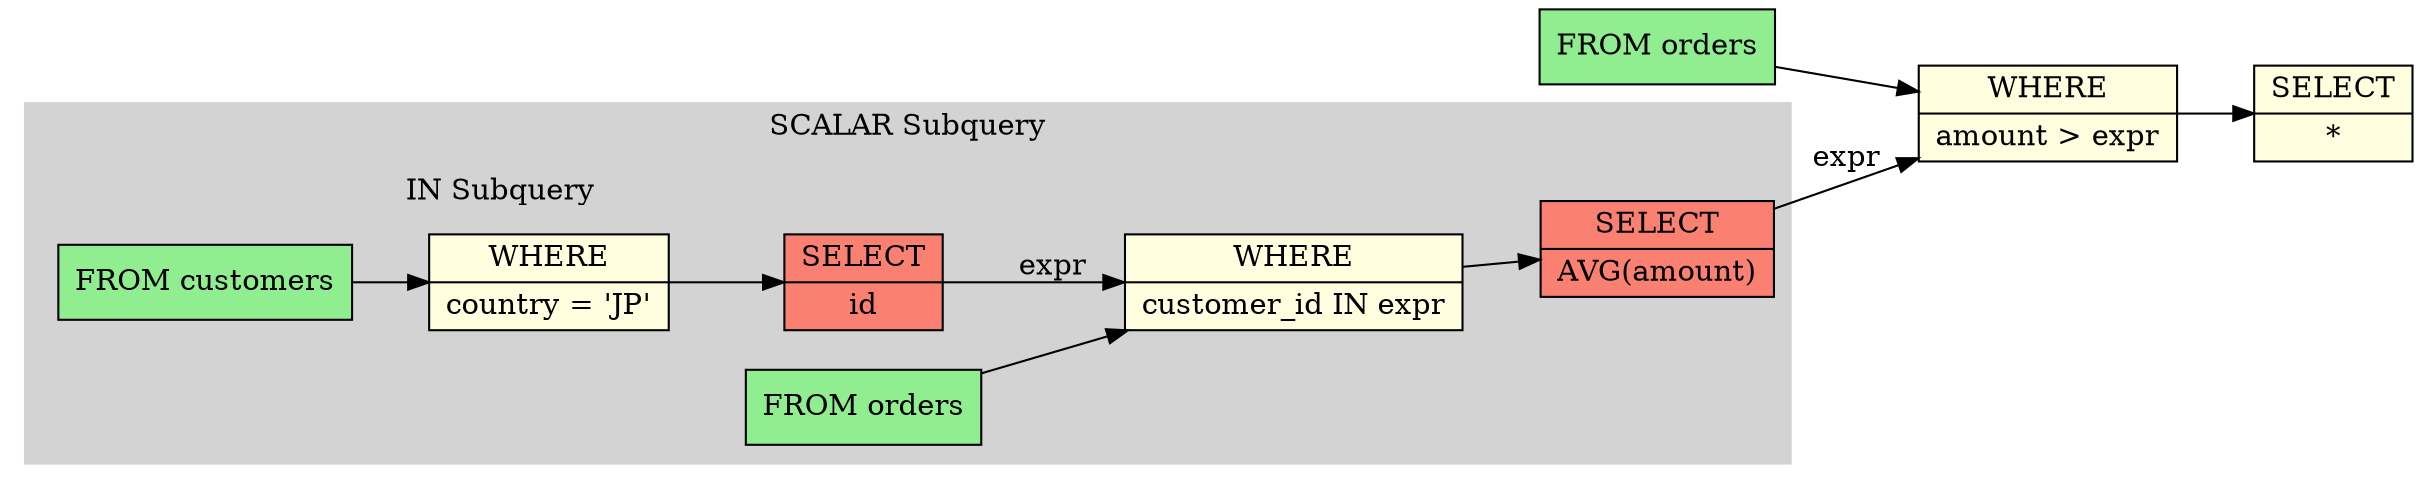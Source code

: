 digraph schema_flow {
  rankdir=LR;
  node [shape=record];

  // Source tables
  node_0 [label="FROM orders", style=filled, fillcolor=lightgreen];

  // Operations
  node_1 [label="WHERE|amount \> expr", style=filled, fillcolor=lightyellow];
  node_3 [label="SELECT|*", style=filled, fillcolor=lightyellow];

  // Data flow edges

  // JOIN operations with table info
  node_0 -> node_1;
  node_1 -> node_3;

  subgraph cluster_node_2 {
    label="SCALAR Subquery";
    style=filled;
    color=lightgrey;
    // Source tables
    subq_0_node_0 [label="FROM orders", style=filled, fillcolor=lightgreen];
    // Operations
    subq_0_node_1 [label="WHERE|customer_id IN expr", style=filled, fillcolor=lightyellow];
    subq_0_node_3 [label="SELECT|AVG(amount)", style=filled, fillcolor=salmon];
    // Data flow edges
    // JOIN operations with table info
    subq_0_node_0 -> subq_0_node_1;
    subq_0_node_1 -> subq_0_node_3;
    subgraph cluster_subq_0_node_2 {
    label="IN Subquery";
    style=filled;
    color=lightgrey;
    // Source tables
    subq_1_node_0 [label="FROM customers", style=filled, fillcolor=lightgreen];
    // Operations
    subq_1_node_1 [label="WHERE|country = 'JP'", style=filled, fillcolor=lightyellow];
    subq_1_node_2 [label="SELECT|id", style=filled, fillcolor=salmon];
    // Data flow edges
    // JOIN operations with table info
    subq_1_node_0 -> subq_1_node_1;
    subq_1_node_1 -> subq_1_node_2;
    }
    subq_1_node_2 -> subq_0_node_1 [label="expr"];
  }
  subq_0_node_3 -> node_1 [label="expr"];
}
